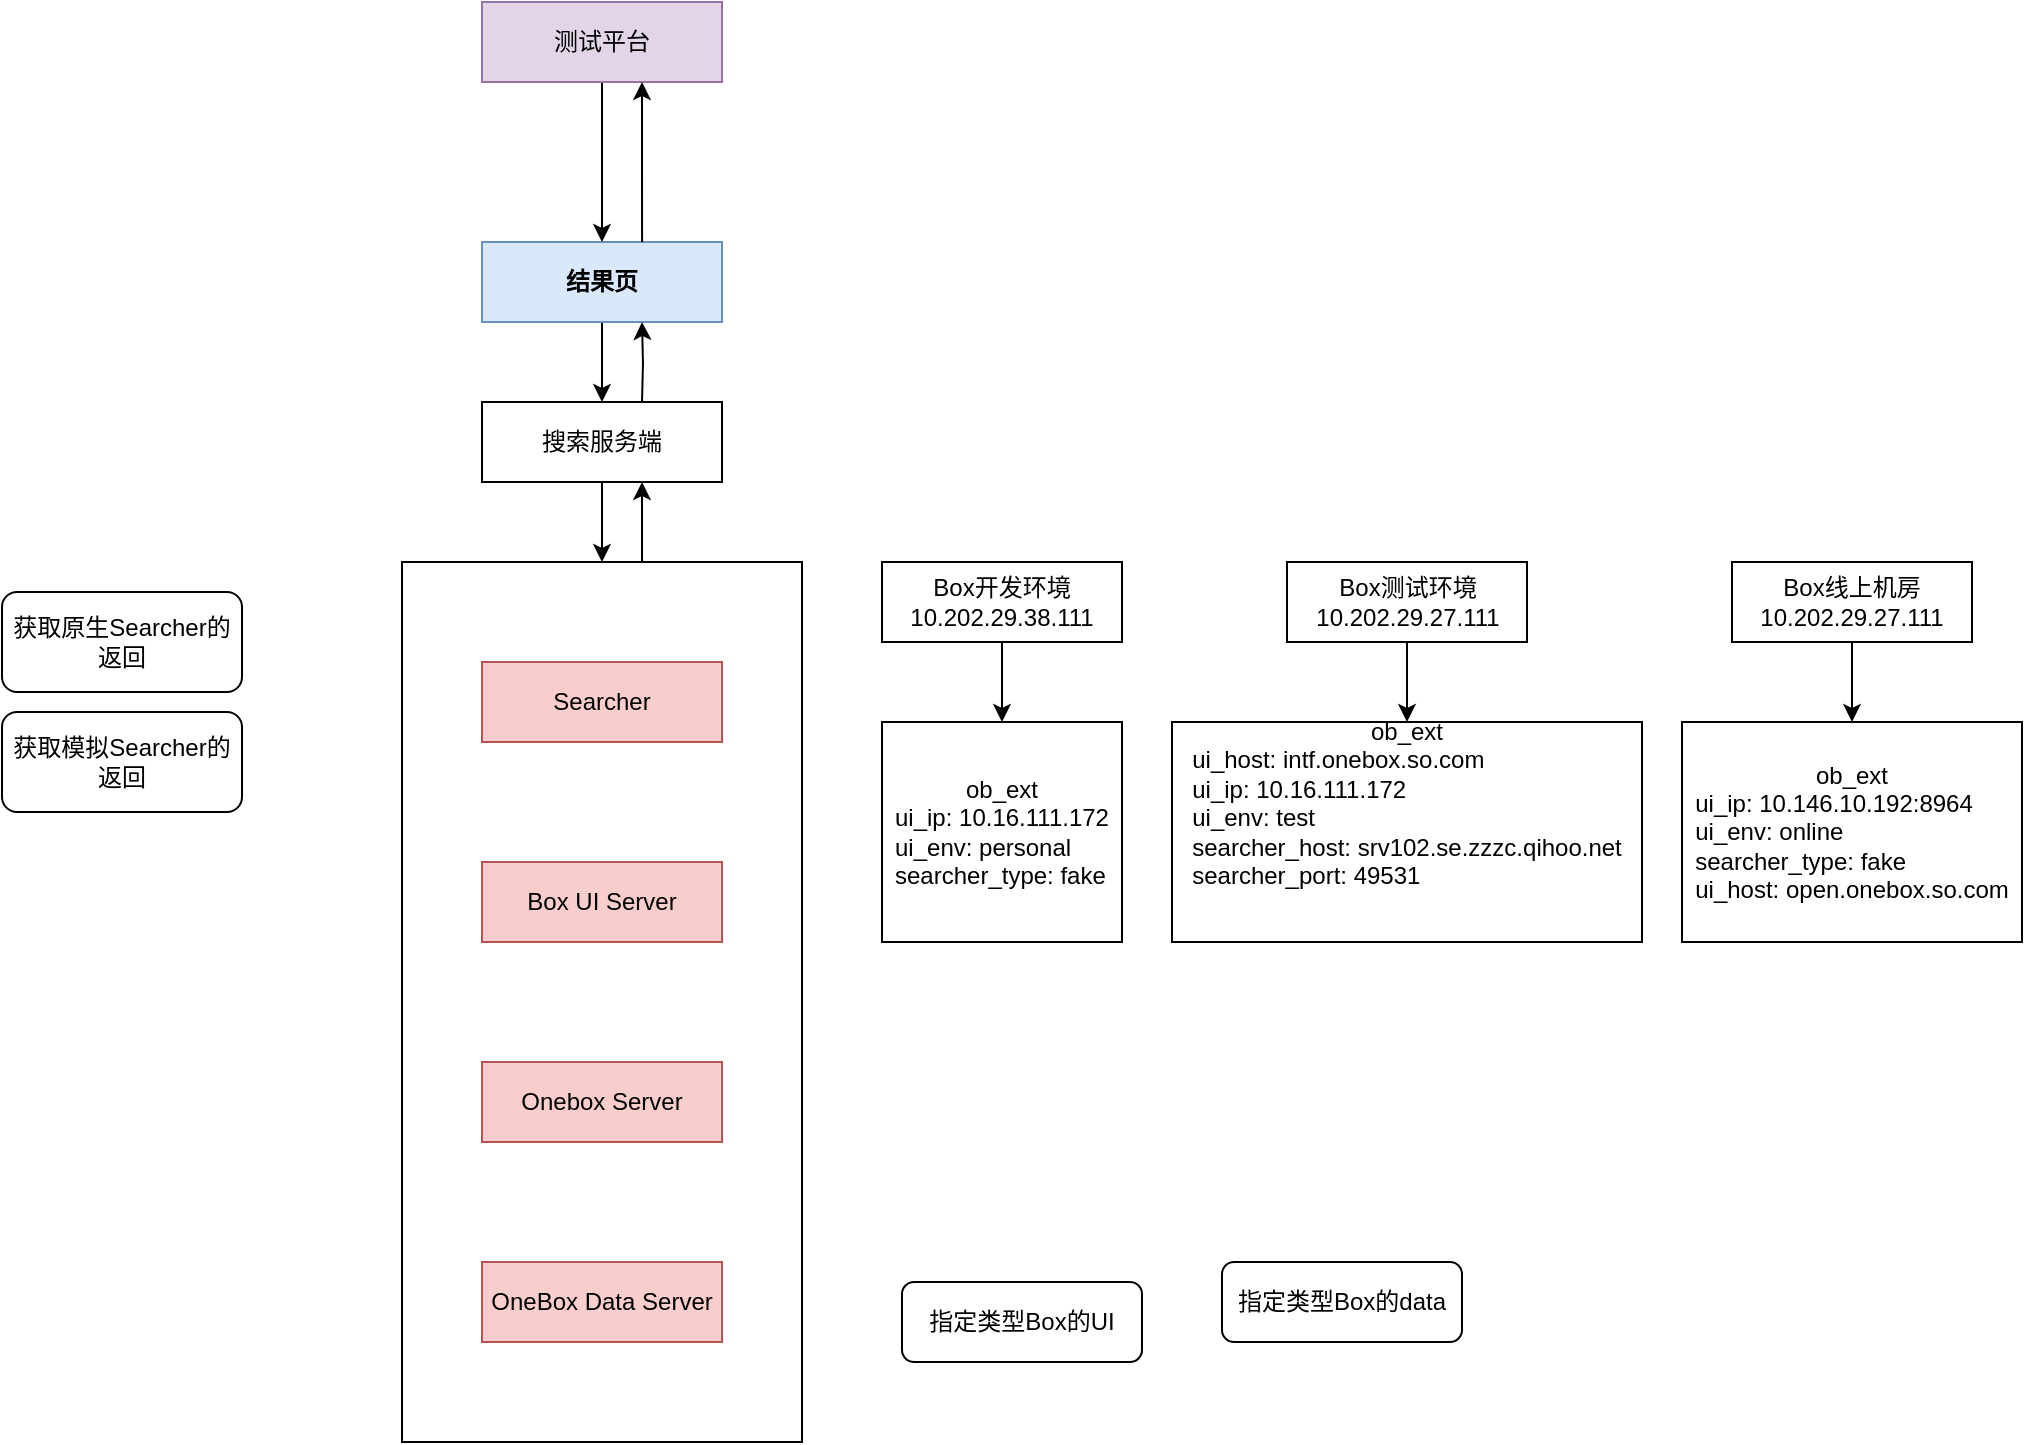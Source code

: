 <mxfile version="19.0.0" type="github">
  <diagram id="crn--hlIMHUMHz6F5_OJ" name="Page-1">
    <mxGraphModel dx="1235" dy="1800" grid="1" gridSize="10" guides="1" tooltips="1" connect="1" arrows="1" fold="1" page="1" pageScale="1" pageWidth="827" pageHeight="1169" math="0" shadow="0">
      <root>
        <mxCell id="0" />
        <mxCell id="1" parent="0" />
        <mxCell id="gGVx2WvzArmcPadPBa9t-9" value="" style="edgeStyle=orthogonalEdgeStyle;rounded=0;orthogonalLoop=1;jettySize=auto;html=1;" parent="1" edge="1">
          <mxGeometry relative="1" as="geometry">
            <mxPoint x="400" y="90" as="sourcePoint" />
            <mxPoint x="400" y="40" as="targetPoint" />
          </mxGeometry>
        </mxCell>
        <mxCell id="9kOQ5PttH7CepgaANhRz-12" value="" style="rounded=0;whiteSpace=wrap;html=1;align=left;" parent="1" vertex="1">
          <mxGeometry x="280" y="80" width="200" height="440" as="geometry" />
        </mxCell>
        <mxCell id="9kOQ5PttH7CepgaANhRz-1" value="Searcher" style="rounded=0;whiteSpace=wrap;html=1;fillColor=#f8cecc;strokeColor=#b85450;" parent="1" vertex="1">
          <mxGeometry x="320" y="130" width="120" height="40" as="geometry" />
        </mxCell>
        <mxCell id="9kOQ5PttH7CepgaANhRz-4" value="Box UI Server" style="rounded=0;whiteSpace=wrap;html=1;fillColor=#f8cecc;strokeColor=#b85450;" parent="1" vertex="1">
          <mxGeometry x="320" y="230" width="120" height="40" as="geometry" />
        </mxCell>
        <mxCell id="9kOQ5PttH7CepgaANhRz-5" value="Onebox Server" style="rounded=0;whiteSpace=wrap;html=1;fillColor=#f8cecc;strokeColor=#b85450;" parent="1" vertex="1">
          <mxGeometry x="320" y="330" width="120" height="40" as="geometry" />
        </mxCell>
        <mxCell id="9kOQ5PttH7CepgaANhRz-6" value="OneBox Data Server" style="rounded=0;whiteSpace=wrap;html=1;fillColor=#f8cecc;strokeColor=#b85450;" parent="1" vertex="1">
          <mxGeometry x="320" y="430" width="120" height="40" as="geometry" />
        </mxCell>
        <mxCell id="9kOQ5PttH7CepgaANhRz-7" value="指定类型Box的UI" style="rounded=1;whiteSpace=wrap;html=1;" parent="1" vertex="1">
          <mxGeometry x="530" y="440" width="120" height="40" as="geometry" />
        </mxCell>
        <mxCell id="9kOQ5PttH7CepgaANhRz-9" value="指定类型Box的data" style="rounded=1;whiteSpace=wrap;html=1;" parent="1" vertex="1">
          <mxGeometry x="690" y="430" width="120" height="40" as="geometry" />
        </mxCell>
        <mxCell id="9kOQ5PttH7CepgaANhRz-10" value="获取原生Searcher的返回" style="rounded=1;whiteSpace=wrap;html=1;" parent="1" vertex="1">
          <mxGeometry x="80" y="95" width="120" height="50" as="geometry" />
        </mxCell>
        <mxCell id="9kOQ5PttH7CepgaANhRz-11" value="获取模拟Searcher的返回" style="rounded=1;whiteSpace=wrap;html=1;" parent="1" vertex="1">
          <mxGeometry x="80" y="155" width="120" height="50" as="geometry" />
        </mxCell>
        <mxCell id="gGVx2WvzArmcPadPBa9t-6" value="" style="edgeStyle=orthogonalEdgeStyle;rounded=0;orthogonalLoop=1;jettySize=auto;html=1;" parent="1" source="9kOQ5PttH7CepgaANhRz-13" target="gGVx2WvzArmcPadPBa9t-1" edge="1">
          <mxGeometry relative="1" as="geometry" />
        </mxCell>
        <mxCell id="9kOQ5PttH7CepgaANhRz-13" value="结果页" style="whiteSpace=wrap;html=1;align=center;rounded=0;fillColor=#dae8fc;strokeColor=#6c8ebf;fontStyle=1" parent="1" vertex="1">
          <mxGeometry x="320" y="-80" width="120" height="40" as="geometry" />
        </mxCell>
        <mxCell id="gGVx2WvzArmcPadPBa9t-11" value="" style="edgeStyle=orthogonalEdgeStyle;rounded=0;orthogonalLoop=1;jettySize=auto;html=1;entryX=0.5;entryY=0;entryDx=0;entryDy=0;" parent="1" source="gGVx2WvzArmcPadPBa9t-1" target="9kOQ5PttH7CepgaANhRz-12" edge="1">
          <mxGeometry relative="1" as="geometry">
            <mxPoint x="380" y="80" as="targetPoint" />
          </mxGeometry>
        </mxCell>
        <mxCell id="gGVx2WvzArmcPadPBa9t-1" value="搜索服务端" style="rounded=0;whiteSpace=wrap;html=1;" parent="1" vertex="1">
          <mxGeometry x="320" width="120" height="40" as="geometry" />
        </mxCell>
        <mxCell id="gGVx2WvzArmcPadPBa9t-5" value="" style="edgeStyle=orthogonalEdgeStyle;rounded=0;orthogonalLoop=1;jettySize=auto;html=1;" parent="1" source="gGVx2WvzArmcPadPBa9t-4" target="9kOQ5PttH7CepgaANhRz-13" edge="1">
          <mxGeometry relative="1" as="geometry" />
        </mxCell>
        <mxCell id="gGVx2WvzArmcPadPBa9t-4" value="测试平台" style="rounded=0;whiteSpace=wrap;html=1;fillColor=#e1d5e7;strokeColor=#9673a6;" parent="1" vertex="1">
          <mxGeometry x="320" y="-200" width="120" height="40" as="geometry" />
        </mxCell>
        <mxCell id="gGVx2WvzArmcPadPBa9t-14" value="" style="edgeStyle=orthogonalEdgeStyle;rounded=0;orthogonalLoop=1;jettySize=auto;html=1;" parent="1" edge="1">
          <mxGeometry relative="1" as="geometry">
            <mxPoint x="400" as="sourcePoint" />
            <mxPoint x="400" y="-40" as="targetPoint" />
          </mxGeometry>
        </mxCell>
        <mxCell id="gGVx2WvzArmcPadPBa9t-15" value="" style="edgeStyle=orthogonalEdgeStyle;rounded=0;orthogonalLoop=1;jettySize=auto;html=1;exitX=0.667;exitY=0;exitDx=0;exitDy=0;exitPerimeter=0;" parent="1" source="9kOQ5PttH7CepgaANhRz-13" edge="1">
          <mxGeometry relative="1" as="geometry">
            <mxPoint x="400" y="-120" as="sourcePoint" />
            <mxPoint x="400" y="-160" as="targetPoint" />
          </mxGeometry>
        </mxCell>
        <mxCell id="IQfWfNLslKrxgvm1G1px-5" value="" style="edgeStyle=orthogonalEdgeStyle;rounded=0;orthogonalLoop=1;jettySize=auto;html=1;" edge="1" parent="1" source="IQfWfNLslKrxgvm1G1px-1" target="IQfWfNLslKrxgvm1G1px-4">
          <mxGeometry relative="1" as="geometry" />
        </mxCell>
        <mxCell id="IQfWfNLslKrxgvm1G1px-1" value="Box开发环境&lt;br&gt;10.202.29.38.111" style="rounded=0;whiteSpace=wrap;html=1;" vertex="1" parent="1">
          <mxGeometry x="520" y="80" width="120" height="40" as="geometry" />
        </mxCell>
        <mxCell id="IQfWfNLslKrxgvm1G1px-7" value="" style="edgeStyle=orthogonalEdgeStyle;rounded=0;orthogonalLoop=1;jettySize=auto;html=1;" edge="1" parent="1" source="IQfWfNLslKrxgvm1G1px-3" target="IQfWfNLslKrxgvm1G1px-6">
          <mxGeometry relative="1" as="geometry" />
        </mxCell>
        <mxCell id="IQfWfNLslKrxgvm1G1px-3" value="Box测试环境&lt;br&gt;10.202.29.27.111" style="rounded=0;whiteSpace=wrap;html=1;" vertex="1" parent="1">
          <mxGeometry x="722.5" y="80" width="120" height="40" as="geometry" />
        </mxCell>
        <mxCell id="IQfWfNLslKrxgvm1G1px-4" value="ob_ext&lt;br&gt;&lt;div style=&quot;text-align: left;&quot;&gt;&lt;span style=&quot;background-color: initial;&quot;&gt;ui_ip: 10.16.111.172&lt;/span&gt;&lt;/div&gt;&lt;div style=&quot;text-align: left;&quot;&gt;&lt;span style=&quot;background-color: initial;&quot;&gt;ui_env: personal&lt;/span&gt;&lt;/div&gt;&lt;div style=&quot;text-align: left;&quot;&gt;searcher_type: fake&lt;/div&gt;" style="whiteSpace=wrap;html=1;rounded=0;" vertex="1" parent="1">
          <mxGeometry x="520" y="160" width="120" height="110" as="geometry" />
        </mxCell>
        <mxCell id="IQfWfNLslKrxgvm1G1px-6" value="ob_ext&lt;br&gt;&lt;div style=&quot;text-align: left;&quot;&gt;&lt;span style=&quot;background-color: initial;&quot;&gt;ui_host: intf.onebox.so.com&lt;/span&gt;&lt;/div&gt;&lt;div style=&quot;text-align: left;&quot;&gt;&lt;span style=&quot;background-color: initial;&quot;&gt;ui_ip: 10.16.111.172&lt;/span&gt;&lt;/div&gt;&lt;div style=&quot;text-align: left;&quot;&gt;&lt;span style=&quot;background-color: initial;&quot;&gt;ui_env: test&lt;/span&gt;&lt;/div&gt;&lt;div style=&quot;text-align: left;&quot;&gt;&lt;span style=&quot;background-color: initial;&quot;&gt;searcher_host: srv102.se.zzzc.qihoo.net&lt;/span&gt;&lt;/div&gt;&lt;div style=&quot;text-align: left;&quot;&gt;&lt;span style=&quot;background-color: initial;&quot;&gt;searcher_port: 49531&lt;/span&gt;&lt;/div&gt;&lt;div style=&quot;text-align: left;&quot;&gt;&lt;span style=&quot;background-color: initial;&quot;&gt;&lt;br&gt;&lt;/span&gt;&lt;/div&gt;&lt;div style=&quot;text-align: left;&quot;&gt;&lt;span style=&quot;background-color: initial;&quot;&gt;&lt;br&gt;&lt;/span&gt;&lt;/div&gt;" style="whiteSpace=wrap;html=1;rounded=0;" vertex="1" parent="1">
          <mxGeometry x="665" y="160" width="235" height="110" as="geometry" />
        </mxCell>
        <mxCell id="IQfWfNLslKrxgvm1G1px-11" value="" style="edgeStyle=orthogonalEdgeStyle;rounded=0;orthogonalLoop=1;jettySize=auto;html=1;" edge="1" parent="1" source="IQfWfNLslKrxgvm1G1px-9" target="IQfWfNLslKrxgvm1G1px-10">
          <mxGeometry relative="1" as="geometry" />
        </mxCell>
        <mxCell id="IQfWfNLslKrxgvm1G1px-9" value="Box线上机房&lt;br&gt;10.202.29.27.111" style="rounded=0;whiteSpace=wrap;html=1;" vertex="1" parent="1">
          <mxGeometry x="945" y="80" width="120" height="40" as="geometry" />
        </mxCell>
        <mxCell id="IQfWfNLslKrxgvm1G1px-10" value="ob_ext&lt;br&gt;&lt;div style=&quot;text-align: left;&quot;&gt;&lt;span style=&quot;background-color: initial;&quot;&gt;ui_ip: 10.146.10.192:8964&lt;/span&gt;&lt;/div&gt;&lt;div style=&quot;text-align: left;&quot;&gt;&lt;span style=&quot;background-color: initial;&quot;&gt;ui_env: online&lt;/span&gt;&lt;/div&gt;&lt;div style=&quot;text-align: left;&quot;&gt;searcher_type: fake&lt;/div&gt;&lt;div style=&quot;text-align: left;&quot;&gt;ui_host: open.onebox.so.com&lt;/div&gt;" style="whiteSpace=wrap;html=1;rounded=0;" vertex="1" parent="1">
          <mxGeometry x="920" y="160" width="170" height="110" as="geometry" />
        </mxCell>
      </root>
    </mxGraphModel>
  </diagram>
</mxfile>
